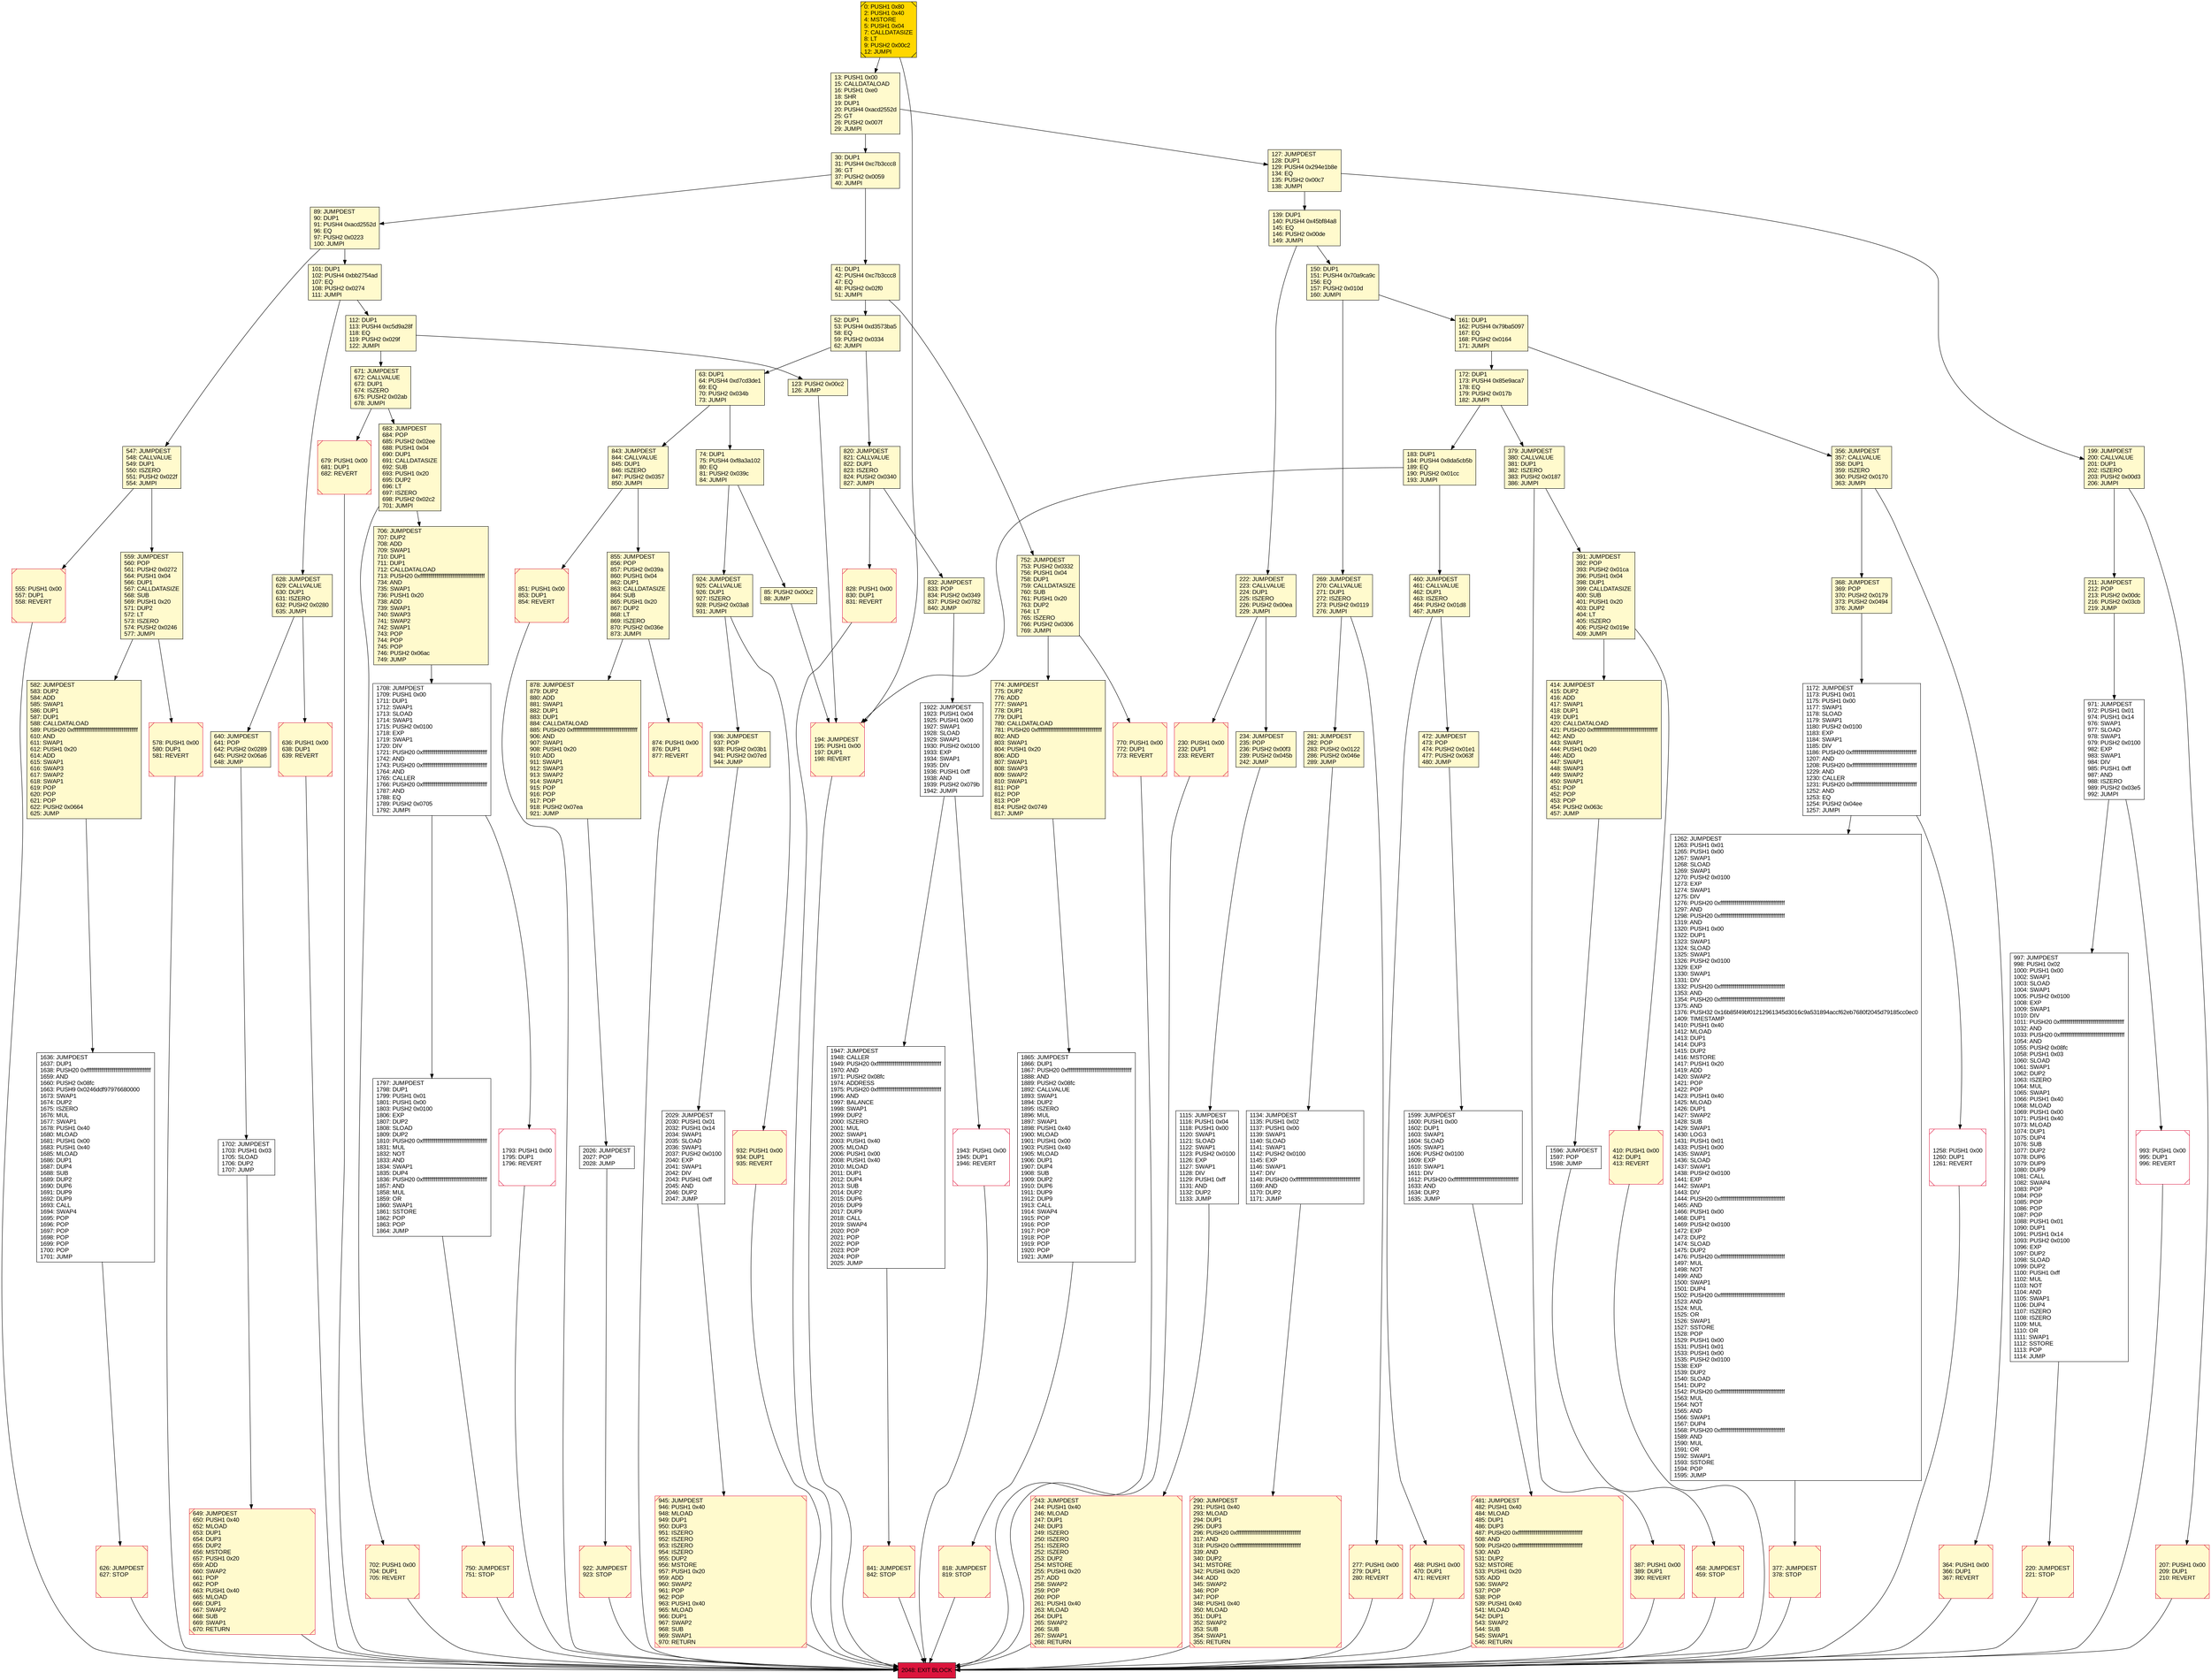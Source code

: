 digraph G {
bgcolor=transparent rankdir=UD;
node [shape=box style=filled color=black fillcolor=white fontname=arial fontcolor=black];
2048 [label="2048: EXIT BLOCK\l" fillcolor=crimson ];
1702 [label="1702: JUMPDEST\l1703: PUSH1 0x03\l1705: SLOAD\l1706: DUP2\l1707: JUMP\l" ];
150 [label="150: DUP1\l151: PUSH4 0x70a9ca9c\l156: EQ\l157: PUSH2 0x010d\l160: JUMPI\l" fillcolor=lemonchiffon ];
281 [label="281: JUMPDEST\l282: POP\l283: PUSH2 0x0122\l286: PUSH2 0x046e\l289: JUMP\l" fillcolor=lemonchiffon ];
101 [label="101: DUP1\l102: PUSH4 0xbb2754ad\l107: EQ\l108: PUSH2 0x0274\l111: JUMPI\l" fillcolor=lemonchiffon ];
932 [label="932: PUSH1 0x00\l934: DUP1\l935: REVERT\l" fillcolor=lemonchiffon shape=Msquare color=crimson ];
679 [label="679: PUSH1 0x00\l681: DUP1\l682: REVERT\l" fillcolor=lemonchiffon shape=Msquare color=crimson ];
1262 [label="1262: JUMPDEST\l1263: PUSH1 0x01\l1265: PUSH1 0x00\l1267: SWAP1\l1268: SLOAD\l1269: SWAP1\l1270: PUSH2 0x0100\l1273: EXP\l1274: SWAP1\l1275: DIV\l1276: PUSH20 0xffffffffffffffffffffffffffffffffffffffff\l1297: AND\l1298: PUSH20 0xffffffffffffffffffffffffffffffffffffffff\l1319: AND\l1320: PUSH1 0x00\l1322: DUP1\l1323: SWAP1\l1324: SLOAD\l1325: SWAP1\l1326: PUSH2 0x0100\l1329: EXP\l1330: SWAP1\l1331: DIV\l1332: PUSH20 0xffffffffffffffffffffffffffffffffffffffff\l1353: AND\l1354: PUSH20 0xffffffffffffffffffffffffffffffffffffffff\l1375: AND\l1376: PUSH32 0x16b85f49bf01212961345d3016c9a531894accf62eb7680f2045d79185cc0ec0\l1409: TIMESTAMP\l1410: PUSH1 0x40\l1412: MLOAD\l1413: DUP1\l1414: DUP3\l1415: DUP2\l1416: MSTORE\l1417: PUSH1 0x20\l1419: ADD\l1420: SWAP2\l1421: POP\l1422: POP\l1423: PUSH1 0x40\l1425: MLOAD\l1426: DUP1\l1427: SWAP2\l1428: SUB\l1429: SWAP1\l1430: LOG3\l1431: PUSH1 0x01\l1433: PUSH1 0x00\l1435: SWAP1\l1436: SLOAD\l1437: SWAP1\l1438: PUSH2 0x0100\l1441: EXP\l1442: SWAP1\l1443: DIV\l1444: PUSH20 0xffffffffffffffffffffffffffffffffffffffff\l1465: AND\l1466: PUSH1 0x00\l1468: DUP1\l1469: PUSH2 0x0100\l1472: EXP\l1473: DUP2\l1474: SLOAD\l1475: DUP2\l1476: PUSH20 0xffffffffffffffffffffffffffffffffffffffff\l1497: MUL\l1498: NOT\l1499: AND\l1500: SWAP1\l1501: DUP4\l1502: PUSH20 0xffffffffffffffffffffffffffffffffffffffff\l1523: AND\l1524: MUL\l1525: OR\l1526: SWAP1\l1527: SSTORE\l1528: POP\l1529: PUSH1 0x00\l1531: PUSH1 0x01\l1533: PUSH1 0x00\l1535: PUSH2 0x0100\l1538: EXP\l1539: DUP2\l1540: SLOAD\l1541: DUP2\l1542: PUSH20 0xffffffffffffffffffffffffffffffffffffffff\l1563: MUL\l1564: NOT\l1565: AND\l1566: SWAP1\l1567: DUP4\l1568: PUSH20 0xffffffffffffffffffffffffffffffffffffffff\l1589: AND\l1590: MUL\l1591: OR\l1592: SWAP1\l1593: SSTORE\l1594: POP\l1595: JUMP\l" ];
832 [label="832: JUMPDEST\l833: POP\l834: PUSH2 0x0349\l837: PUSH2 0x0782\l840: JUMP\l" fillcolor=lemonchiffon ];
368 [label="368: JUMPDEST\l369: POP\l370: PUSH2 0x0179\l373: PUSH2 0x0494\l376: JUMP\l" fillcolor=lemonchiffon ];
1599 [label="1599: JUMPDEST\l1600: PUSH1 0x00\l1602: DUP1\l1603: SWAP1\l1604: SLOAD\l1605: SWAP1\l1606: PUSH2 0x0100\l1609: EXP\l1610: SWAP1\l1611: DIV\l1612: PUSH20 0xffffffffffffffffffffffffffffffffffffffff\l1633: AND\l1634: DUP2\l1635: JUMP\l" ];
922 [label="922: JUMPDEST\l923: STOP\l" fillcolor=lemonchiffon shape=Msquare color=crimson ];
1636 [label="1636: JUMPDEST\l1637: DUP1\l1638: PUSH20 0xffffffffffffffffffffffffffffffffffffffff\l1659: AND\l1660: PUSH2 0x08fc\l1663: PUSH9 0x0246ddf97976680000\l1673: SWAP1\l1674: DUP2\l1675: ISZERO\l1676: MUL\l1677: SWAP1\l1678: PUSH1 0x40\l1680: MLOAD\l1681: PUSH1 0x00\l1683: PUSH1 0x40\l1685: MLOAD\l1686: DUP1\l1687: DUP4\l1688: SUB\l1689: DUP2\l1690: DUP6\l1691: DUP9\l1692: DUP9\l1693: CALL\l1694: SWAP4\l1695: POP\l1696: POP\l1697: POP\l1698: POP\l1699: POP\l1700: POP\l1701: JUMP\l" ];
1865 [label="1865: JUMPDEST\l1866: DUP1\l1867: PUSH20 0xffffffffffffffffffffffffffffffffffffffff\l1888: AND\l1889: PUSH2 0x08fc\l1892: CALLVALUE\l1893: SWAP1\l1894: DUP2\l1895: ISZERO\l1896: MUL\l1897: SWAP1\l1898: PUSH1 0x40\l1900: MLOAD\l1901: PUSH1 0x00\l1903: PUSH1 0x40\l1905: MLOAD\l1906: DUP1\l1907: DUP4\l1908: SUB\l1909: DUP2\l1910: DUP6\l1911: DUP9\l1912: DUP9\l1913: CALL\l1914: SWAP4\l1915: POP\l1916: POP\l1917: POP\l1918: POP\l1919: POP\l1920: POP\l1921: JUMP\l" ];
924 [label="924: JUMPDEST\l925: CALLVALUE\l926: DUP1\l927: ISZERO\l928: PUSH2 0x03a8\l931: JUMPI\l" fillcolor=lemonchiffon ];
582 [label="582: JUMPDEST\l583: DUP2\l584: ADD\l585: SWAP1\l586: DUP1\l587: DUP1\l588: CALLDATALOAD\l589: PUSH20 0xffffffffffffffffffffffffffffffffffffffff\l610: AND\l611: SWAP1\l612: PUSH1 0x20\l614: ADD\l615: SWAP1\l616: SWAP3\l617: SWAP2\l618: SWAP1\l619: POP\l620: POP\l621: POP\l622: PUSH2 0x0664\l625: JUMP\l" fillcolor=lemonchiffon ];
1596 [label="1596: JUMPDEST\l1597: POP\l1598: JUMP\l" ];
628 [label="628: JUMPDEST\l629: CALLVALUE\l630: DUP1\l631: ISZERO\l632: PUSH2 0x0280\l635: JUMPI\l" fillcolor=lemonchiffon ];
356 [label="356: JUMPDEST\l357: CALLVALUE\l358: DUP1\l359: ISZERO\l360: PUSH2 0x0170\l363: JUMPI\l" fillcolor=lemonchiffon ];
183 [label="183: DUP1\l184: PUSH4 0x8da5cb5b\l189: EQ\l190: PUSH2 0x01cc\l193: JUMPI\l" fillcolor=lemonchiffon ];
391 [label="391: JUMPDEST\l392: POP\l393: PUSH2 0x01ca\l396: PUSH1 0x04\l398: DUP1\l399: CALLDATASIZE\l400: SUB\l401: PUSH1 0x20\l403: DUP2\l404: LT\l405: ISZERO\l406: PUSH2 0x019e\l409: JUMPI\l" fillcolor=lemonchiffon ];
702 [label="702: PUSH1 0x00\l704: DUP1\l705: REVERT\l" fillcolor=lemonchiffon shape=Msquare color=crimson ];
161 [label="161: DUP1\l162: PUSH4 0x79ba5097\l167: EQ\l168: PUSH2 0x0164\l171: JUMPI\l" fillcolor=lemonchiffon ];
387 [label="387: PUSH1 0x00\l389: DUP1\l390: REVERT\l" fillcolor=lemonchiffon shape=Msquare color=crimson ];
30 [label="30: DUP1\l31: PUSH4 0xc7b3ccc8\l36: GT\l37: PUSH2 0x0059\l40: JUMPI\l" fillcolor=lemonchiffon ];
199 [label="199: JUMPDEST\l200: CALLVALUE\l201: DUP1\l202: ISZERO\l203: PUSH2 0x00d3\l206: JUMPI\l" fillcolor=lemonchiffon ];
1943 [label="1943: PUSH1 0x00\l1945: DUP1\l1946: REVERT\l" shape=Msquare color=crimson ];
649 [label="649: JUMPDEST\l650: PUSH1 0x40\l652: MLOAD\l653: DUP1\l654: DUP3\l655: DUP2\l656: MSTORE\l657: PUSH1 0x20\l659: ADD\l660: SWAP2\l661: POP\l662: POP\l663: PUSH1 0x40\l665: MLOAD\l666: DUP1\l667: SWAP2\l668: SUB\l669: SWAP1\l670: RETURN\l" fillcolor=lemonchiffon shape=Msquare color=crimson ];
410 [label="410: PUSH1 0x00\l412: DUP1\l413: REVERT\l" fillcolor=lemonchiffon shape=Msquare color=crimson ];
993 [label="993: PUSH1 0x00\l995: DUP1\l996: REVERT\l" shape=Msquare color=crimson ];
820 [label="820: JUMPDEST\l821: CALLVALUE\l822: DUP1\l823: ISZERO\l824: PUSH2 0x0340\l827: JUMPI\l" fillcolor=lemonchiffon ];
230 [label="230: PUSH1 0x00\l232: DUP1\l233: REVERT\l" fillcolor=lemonchiffon shape=Msquare color=crimson ];
997 [label="997: JUMPDEST\l998: PUSH1 0x02\l1000: PUSH1 0x00\l1002: SWAP1\l1003: SLOAD\l1004: SWAP1\l1005: PUSH2 0x0100\l1008: EXP\l1009: SWAP1\l1010: DIV\l1011: PUSH20 0xffffffffffffffffffffffffffffffffffffffff\l1032: AND\l1033: PUSH20 0xffffffffffffffffffffffffffffffffffffffff\l1054: AND\l1055: PUSH2 0x08fc\l1058: PUSH1 0x03\l1060: SLOAD\l1061: SWAP1\l1062: DUP2\l1063: ISZERO\l1064: MUL\l1065: SWAP1\l1066: PUSH1 0x40\l1068: MLOAD\l1069: PUSH1 0x00\l1071: PUSH1 0x40\l1073: MLOAD\l1074: DUP1\l1075: DUP4\l1076: SUB\l1077: DUP2\l1078: DUP6\l1079: DUP9\l1080: DUP9\l1081: CALL\l1082: SWAP4\l1083: POP\l1084: POP\l1085: POP\l1086: POP\l1087: POP\l1088: PUSH1 0x01\l1090: DUP1\l1091: PUSH1 0x14\l1093: PUSH2 0x0100\l1096: EXP\l1097: DUP2\l1098: SLOAD\l1099: DUP2\l1100: PUSH1 0xff\l1102: MUL\l1103: NOT\l1104: AND\l1105: SWAP1\l1106: DUP4\l1107: ISZERO\l1108: ISZERO\l1109: MUL\l1110: OR\l1111: SWAP1\l1112: SSTORE\l1113: POP\l1114: JUMP\l" ];
220 [label="220: JUMPDEST\l221: STOP\l" fillcolor=lemonchiffon shape=Msquare color=crimson ];
1258 [label="1258: PUSH1 0x00\l1260: DUP1\l1261: REVERT\l" shape=Msquare color=crimson ];
1708 [label="1708: JUMPDEST\l1709: PUSH1 0x00\l1711: DUP1\l1712: SWAP1\l1713: SLOAD\l1714: SWAP1\l1715: PUSH2 0x0100\l1718: EXP\l1719: SWAP1\l1720: DIV\l1721: PUSH20 0xffffffffffffffffffffffffffffffffffffffff\l1742: AND\l1743: PUSH20 0xffffffffffffffffffffffffffffffffffffffff\l1764: AND\l1765: CALLER\l1766: PUSH20 0xffffffffffffffffffffffffffffffffffffffff\l1787: AND\l1788: EQ\l1789: PUSH2 0x0705\l1792: JUMPI\l" ];
127 [label="127: JUMPDEST\l128: DUP1\l129: PUSH4 0x294e1b8e\l134: EQ\l135: PUSH2 0x00c7\l138: JUMPI\l" fillcolor=lemonchiffon ];
458 [label="458: JUMPDEST\l459: STOP\l" fillcolor=lemonchiffon shape=Msquare color=crimson ];
222 [label="222: JUMPDEST\l223: CALLVALUE\l224: DUP1\l225: ISZERO\l226: PUSH2 0x00ea\l229: JUMPI\l" fillcolor=lemonchiffon ];
89 [label="89: JUMPDEST\l90: DUP1\l91: PUSH4 0xacd2552d\l96: EQ\l97: PUSH2 0x0223\l100: JUMPI\l" fillcolor=lemonchiffon ];
640 [label="640: JUMPDEST\l641: POP\l642: PUSH2 0x0289\l645: PUSH2 0x06a6\l648: JUMP\l" fillcolor=lemonchiffon ];
752 [label="752: JUMPDEST\l753: PUSH2 0x0332\l756: PUSH1 0x04\l758: DUP1\l759: CALLDATASIZE\l760: SUB\l761: PUSH1 0x20\l763: DUP2\l764: LT\l765: ISZERO\l766: PUSH2 0x0306\l769: JUMPI\l" fillcolor=lemonchiffon ];
207 [label="207: PUSH1 0x00\l209: DUP1\l210: REVERT\l" fillcolor=lemonchiffon shape=Msquare color=crimson ];
290 [label="290: JUMPDEST\l291: PUSH1 0x40\l293: MLOAD\l294: DUP1\l295: DUP3\l296: PUSH20 0xffffffffffffffffffffffffffffffffffffffff\l317: AND\l318: PUSH20 0xffffffffffffffffffffffffffffffffffffffff\l339: AND\l340: DUP2\l341: MSTORE\l342: PUSH1 0x20\l344: ADD\l345: SWAP2\l346: POP\l347: POP\l348: PUSH1 0x40\l350: MLOAD\l351: DUP1\l352: SWAP2\l353: SUB\l354: SWAP1\l355: RETURN\l" fillcolor=lemonchiffon shape=Msquare color=crimson ];
2029 [label="2029: JUMPDEST\l2030: PUSH1 0x01\l2032: PUSH1 0x14\l2034: SWAP1\l2035: SLOAD\l2036: SWAP1\l2037: PUSH2 0x0100\l2040: EXP\l2041: SWAP1\l2042: DIV\l2043: PUSH1 0xff\l2045: AND\l2046: DUP2\l2047: JUMP\l" ];
468 [label="468: PUSH1 0x00\l470: DUP1\l471: REVERT\l" fillcolor=lemonchiffon shape=Msquare color=crimson ];
52 [label="52: DUP1\l53: PUSH4 0xd3573ba5\l58: EQ\l59: PUSH2 0x0334\l62: JUMPI\l" fillcolor=lemonchiffon ];
750 [label="750: JUMPDEST\l751: STOP\l" fillcolor=lemonchiffon shape=Msquare color=crimson ];
472 [label="472: JUMPDEST\l473: POP\l474: PUSH2 0x01e1\l477: PUSH2 0x063f\l480: JUMP\l" fillcolor=lemonchiffon ];
460 [label="460: JUMPDEST\l461: CALLVALUE\l462: DUP1\l463: ISZERO\l464: PUSH2 0x01d8\l467: JUMPI\l" fillcolor=lemonchiffon ];
1115 [label="1115: JUMPDEST\l1116: PUSH1 0x04\l1118: PUSH1 0x00\l1120: SWAP1\l1121: SLOAD\l1122: SWAP1\l1123: PUSH2 0x0100\l1126: EXP\l1127: SWAP1\l1128: DIV\l1129: PUSH1 0xff\l1131: AND\l1132: DUP2\l1133: JUMP\l" ];
1797 [label="1797: JUMPDEST\l1798: DUP1\l1799: PUSH1 0x01\l1801: PUSH1 0x00\l1803: PUSH2 0x0100\l1806: EXP\l1807: DUP2\l1808: SLOAD\l1809: DUP2\l1810: PUSH20 0xffffffffffffffffffffffffffffffffffffffff\l1831: MUL\l1832: NOT\l1833: AND\l1834: SWAP1\l1835: DUP4\l1836: PUSH20 0xffffffffffffffffffffffffffffffffffffffff\l1857: AND\l1858: MUL\l1859: OR\l1860: SWAP1\l1861: SSTORE\l1862: POP\l1863: POP\l1864: JUMP\l" ];
234 [label="234: JUMPDEST\l235: POP\l236: PUSH2 0x00f3\l239: PUSH2 0x045b\l242: JUMP\l" fillcolor=lemonchiffon ];
13 [label="13: PUSH1 0x00\l15: CALLDATALOAD\l16: PUSH1 0xe0\l18: SHR\l19: DUP1\l20: PUSH4 0xacd2552d\l25: GT\l26: PUSH2 0x007f\l29: JUMPI\l" fillcolor=lemonchiffon ];
74 [label="74: DUP1\l75: PUSH4 0xf8a3a102\l80: EQ\l81: PUSH2 0x039c\l84: JUMPI\l" fillcolor=lemonchiffon ];
1947 [label="1947: JUMPDEST\l1948: CALLER\l1949: PUSH20 0xffffffffffffffffffffffffffffffffffffffff\l1970: AND\l1971: PUSH2 0x08fc\l1974: ADDRESS\l1975: PUSH20 0xffffffffffffffffffffffffffffffffffffffff\l1996: AND\l1997: BALANCE\l1998: SWAP1\l1999: DUP2\l2000: ISZERO\l2001: MUL\l2002: SWAP1\l2003: PUSH1 0x40\l2005: MLOAD\l2006: PUSH1 0x00\l2008: PUSH1 0x40\l2010: MLOAD\l2011: DUP1\l2012: DUP4\l2013: SUB\l2014: DUP2\l2015: DUP6\l2016: DUP9\l2017: DUP9\l2018: CALL\l2019: SWAP4\l2020: POP\l2021: POP\l2022: POP\l2023: POP\l2024: POP\l2025: JUMP\l" ];
555 [label="555: PUSH1 0x00\l557: DUP1\l558: REVERT\l" fillcolor=lemonchiffon shape=Msquare color=crimson ];
945 [label="945: JUMPDEST\l946: PUSH1 0x40\l948: MLOAD\l949: DUP1\l950: DUP3\l951: ISZERO\l952: ISZERO\l953: ISZERO\l954: ISZERO\l955: DUP2\l956: MSTORE\l957: PUSH1 0x20\l959: ADD\l960: SWAP2\l961: POP\l962: POP\l963: PUSH1 0x40\l965: MLOAD\l966: DUP1\l967: SWAP2\l968: SUB\l969: SWAP1\l970: RETURN\l" fillcolor=lemonchiffon shape=Msquare color=crimson ];
112 [label="112: DUP1\l113: PUSH4 0xc5d9a28f\l118: EQ\l119: PUSH2 0x029f\l122: JUMPI\l" fillcolor=lemonchiffon ];
683 [label="683: JUMPDEST\l684: POP\l685: PUSH2 0x02ee\l688: PUSH1 0x04\l690: DUP1\l691: CALLDATASIZE\l692: SUB\l693: PUSH1 0x20\l695: DUP2\l696: LT\l697: ISZERO\l698: PUSH2 0x02c2\l701: JUMPI\l" fillcolor=lemonchiffon ];
1922 [label="1922: JUMPDEST\l1923: PUSH1 0x04\l1925: PUSH1 0x00\l1927: SWAP1\l1928: SLOAD\l1929: SWAP1\l1930: PUSH2 0x0100\l1933: EXP\l1934: SWAP1\l1935: DIV\l1936: PUSH1 0xff\l1938: AND\l1939: PUSH2 0x079b\l1942: JUMPI\l" ];
85 [label="85: PUSH2 0x00c2\l88: JUMP\l" fillcolor=lemonchiffon ];
0 [label="0: PUSH1 0x80\l2: PUSH1 0x40\l4: MSTORE\l5: PUSH1 0x04\l7: CALLDATASIZE\l8: LT\l9: PUSH2 0x00c2\l12: JUMPI\l" fillcolor=lemonchiffon shape=Msquare fillcolor=gold ];
828 [label="828: PUSH1 0x00\l830: DUP1\l831: REVERT\l" fillcolor=lemonchiffon shape=Msquare color=crimson ];
1793 [label="1793: PUSH1 0x00\l1795: DUP1\l1796: REVERT\l" shape=Msquare color=crimson ];
559 [label="559: JUMPDEST\l560: POP\l561: PUSH2 0x0272\l564: PUSH1 0x04\l566: DUP1\l567: CALLDATASIZE\l568: SUB\l569: PUSH1 0x20\l571: DUP2\l572: LT\l573: ISZERO\l574: PUSH2 0x0246\l577: JUMPI\l" fillcolor=lemonchiffon ];
770 [label="770: PUSH1 0x00\l772: DUP1\l773: REVERT\l" fillcolor=lemonchiffon shape=Msquare color=crimson ];
818 [label="818: JUMPDEST\l819: STOP\l" fillcolor=lemonchiffon shape=Msquare color=crimson ];
379 [label="379: JUMPDEST\l380: CALLVALUE\l381: DUP1\l382: ISZERO\l383: PUSH2 0x0187\l386: JUMPI\l" fillcolor=lemonchiffon ];
139 [label="139: DUP1\l140: PUSH4 0x45bf84a8\l145: EQ\l146: PUSH2 0x00de\l149: JUMPI\l" fillcolor=lemonchiffon ];
936 [label="936: JUMPDEST\l937: POP\l938: PUSH2 0x03b1\l941: PUSH2 0x07ed\l944: JUMP\l" fillcolor=lemonchiffon ];
41 [label="41: DUP1\l42: PUSH4 0xc7b3ccc8\l47: EQ\l48: PUSH2 0x02f0\l51: JUMPI\l" fillcolor=lemonchiffon ];
481 [label="481: JUMPDEST\l482: PUSH1 0x40\l484: MLOAD\l485: DUP1\l486: DUP3\l487: PUSH20 0xffffffffffffffffffffffffffffffffffffffff\l508: AND\l509: PUSH20 0xffffffffffffffffffffffffffffffffffffffff\l530: AND\l531: DUP2\l532: MSTORE\l533: PUSH1 0x20\l535: ADD\l536: SWAP2\l537: POP\l538: POP\l539: PUSH1 0x40\l541: MLOAD\l542: DUP1\l543: SWAP2\l544: SUB\l545: SWAP1\l546: RETURN\l" fillcolor=lemonchiffon shape=Msquare color=crimson ];
414 [label="414: JUMPDEST\l415: DUP2\l416: ADD\l417: SWAP1\l418: DUP1\l419: DUP1\l420: CALLDATALOAD\l421: PUSH20 0xffffffffffffffffffffffffffffffffffffffff\l442: AND\l443: SWAP1\l444: PUSH1 0x20\l446: ADD\l447: SWAP1\l448: SWAP3\l449: SWAP2\l450: SWAP1\l451: POP\l452: POP\l453: POP\l454: PUSH2 0x063c\l457: JUMP\l" fillcolor=lemonchiffon ];
277 [label="277: PUSH1 0x00\l279: DUP1\l280: REVERT\l" fillcolor=lemonchiffon shape=Msquare color=crimson ];
1172 [label="1172: JUMPDEST\l1173: PUSH1 0x01\l1175: PUSH1 0x00\l1177: SWAP1\l1178: SLOAD\l1179: SWAP1\l1180: PUSH2 0x0100\l1183: EXP\l1184: SWAP1\l1185: DIV\l1186: PUSH20 0xffffffffffffffffffffffffffffffffffffffff\l1207: AND\l1208: PUSH20 0xffffffffffffffffffffffffffffffffffffffff\l1229: AND\l1230: CALLER\l1231: PUSH20 0xffffffffffffffffffffffffffffffffffffffff\l1252: AND\l1253: EQ\l1254: PUSH2 0x04ee\l1257: JUMPI\l" ];
123 [label="123: PUSH2 0x00c2\l126: JUMP\l" fillcolor=lemonchiffon ];
774 [label="774: JUMPDEST\l775: DUP2\l776: ADD\l777: SWAP1\l778: DUP1\l779: DUP1\l780: CALLDATALOAD\l781: PUSH20 0xffffffffffffffffffffffffffffffffffffffff\l802: AND\l803: SWAP1\l804: PUSH1 0x20\l806: ADD\l807: SWAP1\l808: SWAP3\l809: SWAP2\l810: SWAP1\l811: POP\l812: POP\l813: POP\l814: PUSH2 0x0749\l817: JUMP\l" fillcolor=lemonchiffon ];
1134 [label="1134: JUMPDEST\l1135: PUSH1 0x02\l1137: PUSH1 0x00\l1139: SWAP1\l1140: SLOAD\l1141: SWAP1\l1142: PUSH2 0x0100\l1145: EXP\l1146: SWAP1\l1147: DIV\l1148: PUSH20 0xffffffffffffffffffffffffffffffffffffffff\l1169: AND\l1170: DUP2\l1171: JUMP\l" ];
63 [label="63: DUP1\l64: PUSH4 0xd7cd3de1\l69: EQ\l70: PUSH2 0x034b\l73: JUMPI\l" fillcolor=lemonchiffon ];
194 [label="194: JUMPDEST\l195: PUSH1 0x00\l197: DUP1\l198: REVERT\l" fillcolor=lemonchiffon shape=Msquare color=crimson ];
172 [label="172: DUP1\l173: PUSH4 0x85e9aca7\l178: EQ\l179: PUSH2 0x017b\l182: JUMPI\l" fillcolor=lemonchiffon ];
671 [label="671: JUMPDEST\l672: CALLVALUE\l673: DUP1\l674: ISZERO\l675: PUSH2 0x02ab\l678: JUMPI\l" fillcolor=lemonchiffon ];
874 [label="874: PUSH1 0x00\l876: DUP1\l877: REVERT\l" fillcolor=lemonchiffon shape=Msquare color=crimson ];
364 [label="364: PUSH1 0x00\l366: DUP1\l367: REVERT\l" fillcolor=lemonchiffon shape=Msquare color=crimson ];
2026 [label="2026: JUMPDEST\l2027: POP\l2028: JUMP\l" ];
211 [label="211: JUMPDEST\l212: POP\l213: PUSH2 0x00dc\l216: PUSH2 0x03cb\l219: JUMP\l" fillcolor=lemonchiffon ];
243 [label="243: JUMPDEST\l244: PUSH1 0x40\l246: MLOAD\l247: DUP1\l248: DUP3\l249: ISZERO\l250: ISZERO\l251: ISZERO\l252: ISZERO\l253: DUP2\l254: MSTORE\l255: PUSH1 0x20\l257: ADD\l258: SWAP2\l259: POP\l260: POP\l261: PUSH1 0x40\l263: MLOAD\l264: DUP1\l265: SWAP2\l266: SUB\l267: SWAP1\l268: RETURN\l" fillcolor=lemonchiffon shape=Msquare color=crimson ];
843 [label="843: JUMPDEST\l844: CALLVALUE\l845: DUP1\l846: ISZERO\l847: PUSH2 0x0357\l850: JUMPI\l" fillcolor=lemonchiffon ];
706 [label="706: JUMPDEST\l707: DUP2\l708: ADD\l709: SWAP1\l710: DUP1\l711: DUP1\l712: CALLDATALOAD\l713: PUSH20 0xffffffffffffffffffffffffffffffffffffffff\l734: AND\l735: SWAP1\l736: PUSH1 0x20\l738: ADD\l739: SWAP1\l740: SWAP3\l741: SWAP2\l742: SWAP1\l743: POP\l744: POP\l745: POP\l746: PUSH2 0x06ac\l749: JUMP\l" fillcolor=lemonchiffon ];
636 [label="636: PUSH1 0x00\l638: DUP1\l639: REVERT\l" fillcolor=lemonchiffon shape=Msquare color=crimson ];
841 [label="841: JUMPDEST\l842: STOP\l" fillcolor=lemonchiffon shape=Msquare color=crimson ];
971 [label="971: JUMPDEST\l972: PUSH1 0x01\l974: PUSH1 0x14\l976: SWAP1\l977: SLOAD\l978: SWAP1\l979: PUSH2 0x0100\l982: EXP\l983: SWAP1\l984: DIV\l985: PUSH1 0xff\l987: AND\l988: ISZERO\l989: PUSH2 0x03e5\l992: JUMPI\l" ];
578 [label="578: PUSH1 0x00\l580: DUP1\l581: REVERT\l" fillcolor=lemonchiffon shape=Msquare color=crimson ];
269 [label="269: JUMPDEST\l270: CALLVALUE\l271: DUP1\l272: ISZERO\l273: PUSH2 0x0119\l276: JUMPI\l" fillcolor=lemonchiffon ];
626 [label="626: JUMPDEST\l627: STOP\l" fillcolor=lemonchiffon shape=Msquare color=crimson ];
855 [label="855: JUMPDEST\l856: POP\l857: PUSH2 0x039a\l860: PUSH1 0x04\l862: DUP1\l863: CALLDATASIZE\l864: SUB\l865: PUSH1 0x20\l867: DUP2\l868: LT\l869: ISZERO\l870: PUSH2 0x036e\l873: JUMPI\l" fillcolor=lemonchiffon ];
377 [label="377: JUMPDEST\l378: STOP\l" fillcolor=lemonchiffon shape=Msquare color=crimson ];
878 [label="878: JUMPDEST\l879: DUP2\l880: ADD\l881: SWAP1\l882: DUP1\l883: DUP1\l884: CALLDATALOAD\l885: PUSH20 0xffffffffffffffffffffffffffffffffffffffff\l906: AND\l907: SWAP1\l908: PUSH1 0x20\l910: ADD\l911: SWAP1\l912: SWAP3\l913: SWAP2\l914: SWAP1\l915: POP\l916: POP\l917: POP\l918: PUSH2 0x07ea\l921: JUMP\l" fillcolor=lemonchiffon ];
851 [label="851: PUSH1 0x00\l853: DUP1\l854: REVERT\l" fillcolor=lemonchiffon shape=Msquare color=crimson ];
547 [label="547: JUMPDEST\l548: CALLVALUE\l549: DUP1\l550: ISZERO\l551: PUSH2 0x022f\l554: JUMPI\l" fillcolor=lemonchiffon ];
460 -> 472;
234 -> 1115;
932 -> 2048;
679 -> 2048;
582 -> 1636;
460 -> 468;
855 -> 878;
922 -> 2048;
997 -> 220;
74 -> 85;
924 -> 932;
63 -> 843;
1922 -> 1947;
356 -> 368;
0 -> 13;
101 -> 628;
222 -> 230;
702 -> 2048;
878 -> 2026;
150 -> 161;
387 -> 2048;
843 -> 851;
391 -> 410;
211 -> 971;
855 -> 874;
112 -> 123;
1943 -> 2048;
843 -> 855;
649 -> 2048;
410 -> 2048;
1702 -> 649;
52 -> 820;
161 -> 356;
63 -> 74;
820 -> 832;
993 -> 2048;
559 -> 578;
1596 -> 458;
112 -> 671;
230 -> 2048;
671 -> 683;
220 -> 2048;
30 -> 89;
1258 -> 2048;
1115 -> 243;
269 -> 277;
85 -> 194;
547 -> 559;
1947 -> 841;
0 -> 194;
683 -> 706;
199 -> 207;
458 -> 2048;
172 -> 379;
183 -> 460;
89 -> 101;
640 -> 1702;
127 -> 199;
207 -> 2048;
290 -> 2048;
547 -> 555;
628 -> 640;
468 -> 2048;
472 -> 1599;
750 -> 2048;
123 -> 194;
706 -> 1708;
379 -> 387;
101 -> 112;
555 -> 2048;
945 -> 2048;
683 -> 702;
74 -> 924;
832 -> 1922;
30 -> 41;
828 -> 2048;
89 -> 547;
1793 -> 2048;
971 -> 993;
770 -> 2048;
971 -> 997;
1922 -> 1943;
818 -> 2048;
13 -> 30;
414 -> 1596;
139 -> 150;
391 -> 414;
752 -> 774;
481 -> 2048;
1172 -> 1262;
277 -> 2048;
1134 -> 290;
1865 -> 818;
379 -> 391;
559 -> 582;
924 -> 936;
1599 -> 481;
368 -> 1172;
52 -> 63;
628 -> 636;
2026 -> 922;
194 -> 2048;
281 -> 1134;
41 -> 52;
874 -> 2048;
364 -> 2048;
752 -> 770;
243 -> 2048;
671 -> 679;
774 -> 1865;
356 -> 364;
1708 -> 1797;
172 -> 183;
183 -> 194;
820 -> 828;
222 -> 234;
636 -> 2048;
841 -> 2048;
41 -> 752;
13 -> 127;
936 -> 2029;
578 -> 2048;
150 -> 269;
161 -> 172;
269 -> 281;
626 -> 2048;
1262 -> 377;
377 -> 2048;
127 -> 139;
851 -> 2048;
1636 -> 626;
1708 -> 1793;
139 -> 222;
1797 -> 750;
1172 -> 1258;
2029 -> 945;
199 -> 211;
}